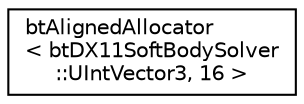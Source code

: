 digraph "Graphical Class Hierarchy"
{
  edge [fontname="Helvetica",fontsize="10",labelfontname="Helvetica",labelfontsize="10"];
  node [fontname="Helvetica",fontsize="10",shape=record];
  rankdir="LR";
  Node1 [label="btAlignedAllocator\l\< btDX11SoftBodySolver\l::UIntVector3, 16 \>",height=0.2,width=0.4,color="black", fillcolor="white", style="filled",URL="$classbt_aligned_allocator.html"];
}
